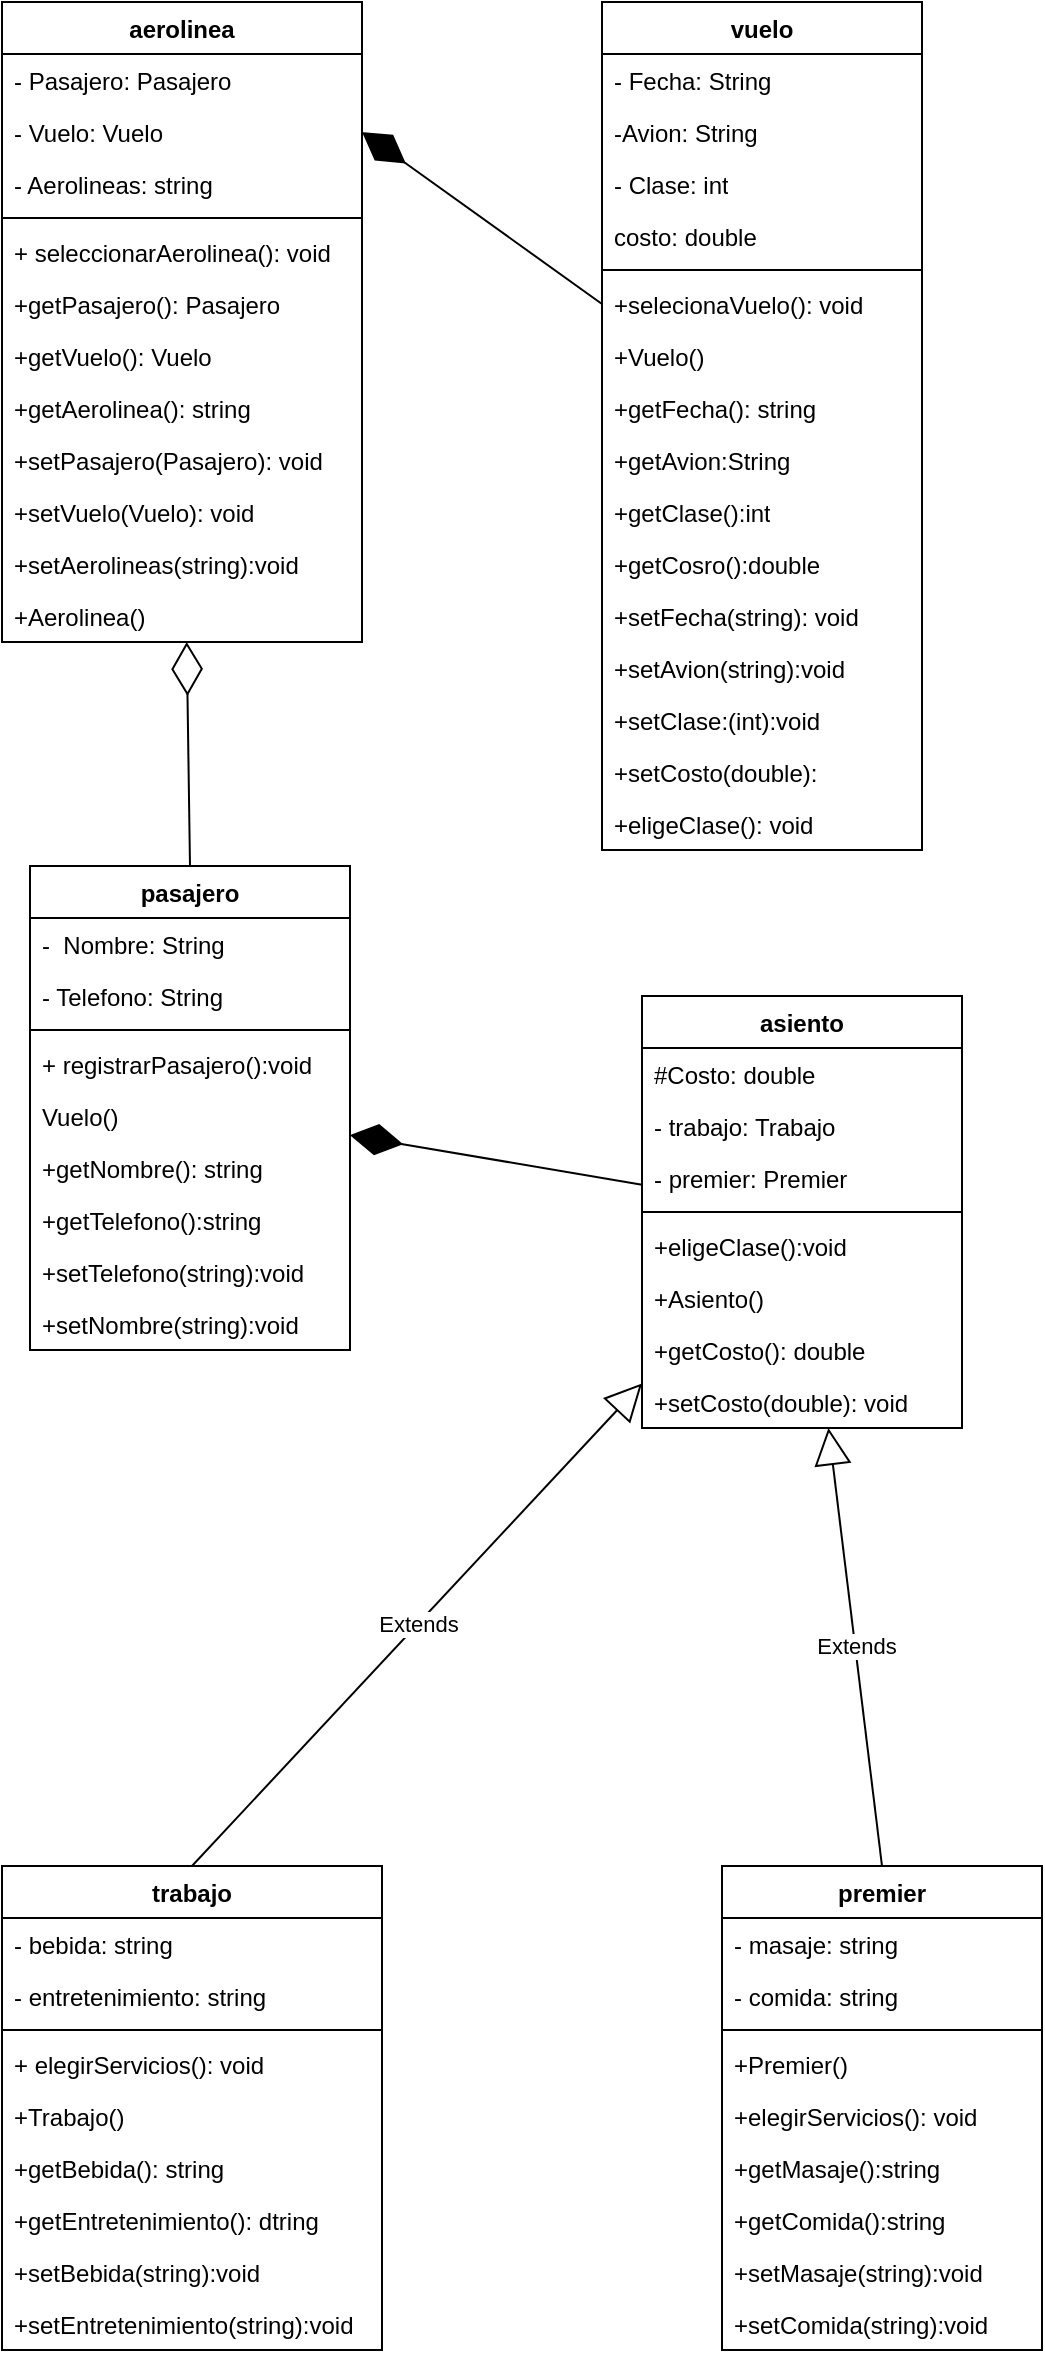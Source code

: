 <mxfile version="22.1.4" type="device">
  <diagram name="Página-1" id="77ShXTCJ7MXYuqzrP8pw">
    <mxGraphModel dx="1835" dy="985" grid="1" gridSize="10" guides="1" tooltips="1" connect="1" arrows="1" fold="1" page="1" pageScale="1" pageWidth="827" pageHeight="1169" math="0" shadow="0">
      <root>
        <mxCell id="0" />
        <mxCell id="1" parent="0" />
        <mxCell id="YgFtyjacOg7Y324W9q9b-9" value="trabajo" style="swimlane;fontStyle=1;align=center;verticalAlign=top;childLayout=stackLayout;horizontal=1;startSize=26;horizontalStack=0;resizeParent=1;resizeParentMax=0;resizeLast=0;collapsible=1;marginBottom=0;whiteSpace=wrap;html=1;" parent="1" vertex="1">
          <mxGeometry x="240" y="970" width="190" height="242" as="geometry" />
        </mxCell>
        <mxCell id="tMGgmh7V8gWzX5c-JwXa-6" value="- bebida: string" style="text;strokeColor=none;fillColor=none;align=left;verticalAlign=top;spacingLeft=4;spacingRight=4;overflow=hidden;rotatable=0;points=[[0,0.5],[1,0.5]];portConstraint=eastwest;whiteSpace=wrap;html=1;" parent="YgFtyjacOg7Y324W9q9b-9" vertex="1">
          <mxGeometry y="26" width="190" height="26" as="geometry" />
        </mxCell>
        <mxCell id="tMGgmh7V8gWzX5c-JwXa-5" value="- entretenimiento: string" style="text;strokeColor=none;fillColor=none;align=left;verticalAlign=top;spacingLeft=4;spacingRight=4;overflow=hidden;rotatable=0;points=[[0,0.5],[1,0.5]];portConstraint=eastwest;whiteSpace=wrap;html=1;" parent="YgFtyjacOg7Y324W9q9b-9" vertex="1">
          <mxGeometry y="52" width="190" height="26" as="geometry" />
        </mxCell>
        <mxCell id="YgFtyjacOg7Y324W9q9b-11" value="" style="line;strokeWidth=1;fillColor=none;align=left;verticalAlign=middle;spacingTop=-1;spacingLeft=3;spacingRight=3;rotatable=0;labelPosition=right;points=[];portConstraint=eastwest;strokeColor=inherit;" parent="YgFtyjacOg7Y324W9q9b-9" vertex="1">
          <mxGeometry y="78" width="190" height="8" as="geometry" />
        </mxCell>
        <mxCell id="tMGgmh7V8gWzX5c-JwXa-9" value="+ elegirServicios(): void" style="text;strokeColor=none;fillColor=none;align=left;verticalAlign=top;spacingLeft=4;spacingRight=4;overflow=hidden;rotatable=0;points=[[0,0.5],[1,0.5]];portConstraint=eastwest;whiteSpace=wrap;html=1;" parent="YgFtyjacOg7Y324W9q9b-9" vertex="1">
          <mxGeometry y="86" width="190" height="26" as="geometry" />
        </mxCell>
        <mxCell id="r8KBshMhkDIEAl3A9kkm-49" value="+Trabajo()" style="text;strokeColor=none;fillColor=none;align=left;verticalAlign=top;spacingLeft=4;spacingRight=4;overflow=hidden;rotatable=0;points=[[0,0.5],[1,0.5]];portConstraint=eastwest;whiteSpace=wrap;html=1;" vertex="1" parent="YgFtyjacOg7Y324W9q9b-9">
          <mxGeometry y="112" width="190" height="26" as="geometry" />
        </mxCell>
        <mxCell id="r8KBshMhkDIEAl3A9kkm-48" value="+getBebida(): string" style="text;strokeColor=none;fillColor=none;align=left;verticalAlign=top;spacingLeft=4;spacingRight=4;overflow=hidden;rotatable=0;points=[[0,0.5],[1,0.5]];portConstraint=eastwest;whiteSpace=wrap;html=1;" vertex="1" parent="YgFtyjacOg7Y324W9q9b-9">
          <mxGeometry y="138" width="190" height="26" as="geometry" />
        </mxCell>
        <mxCell id="r8KBshMhkDIEAl3A9kkm-47" value="+getEntretenimiento(): dtring" style="text;strokeColor=none;fillColor=none;align=left;verticalAlign=top;spacingLeft=4;spacingRight=4;overflow=hidden;rotatable=0;points=[[0,0.5],[1,0.5]];portConstraint=eastwest;whiteSpace=wrap;html=1;" vertex="1" parent="YgFtyjacOg7Y324W9q9b-9">
          <mxGeometry y="164" width="190" height="26" as="geometry" />
        </mxCell>
        <mxCell id="r8KBshMhkDIEAl3A9kkm-46" value="+setBebida(string):void&amp;nbsp;" style="text;strokeColor=none;fillColor=none;align=left;verticalAlign=top;spacingLeft=4;spacingRight=4;overflow=hidden;rotatable=0;points=[[0,0.5],[1,0.5]];portConstraint=eastwest;whiteSpace=wrap;html=1;" vertex="1" parent="YgFtyjacOg7Y324W9q9b-9">
          <mxGeometry y="190" width="190" height="26" as="geometry" />
        </mxCell>
        <mxCell id="r8KBshMhkDIEAl3A9kkm-53" value="+setEntretenimiento(string):void" style="text;strokeColor=none;fillColor=none;align=left;verticalAlign=top;spacingLeft=4;spacingRight=4;overflow=hidden;rotatable=0;points=[[0,0.5],[1,0.5]];portConstraint=eastwest;whiteSpace=wrap;html=1;" vertex="1" parent="YgFtyjacOg7Y324W9q9b-9">
          <mxGeometry y="216" width="190" height="26" as="geometry" />
        </mxCell>
        <mxCell id="YgFtyjacOg7Y324W9q9b-13" value="premier" style="swimlane;fontStyle=1;align=center;verticalAlign=top;childLayout=stackLayout;horizontal=1;startSize=26;horizontalStack=0;resizeParent=1;resizeParentMax=0;resizeLast=0;collapsible=1;marginBottom=0;whiteSpace=wrap;html=1;" parent="1" vertex="1">
          <mxGeometry x="600" y="970" width="160" height="242" as="geometry" />
        </mxCell>
        <mxCell id="tMGgmh7V8gWzX5c-JwXa-11" value="- masaje: string" style="text;strokeColor=none;fillColor=none;align=left;verticalAlign=top;spacingLeft=4;spacingRight=4;overflow=hidden;rotatable=0;points=[[0,0.5],[1,0.5]];portConstraint=eastwest;whiteSpace=wrap;html=1;" parent="YgFtyjacOg7Y324W9q9b-13" vertex="1">
          <mxGeometry y="26" width="160" height="26" as="geometry" />
        </mxCell>
        <mxCell id="tMGgmh7V8gWzX5c-JwXa-12" value="- comida: string" style="text;strokeColor=none;fillColor=none;align=left;verticalAlign=top;spacingLeft=4;spacingRight=4;overflow=hidden;rotatable=0;points=[[0,0.5],[1,0.5]];portConstraint=eastwest;whiteSpace=wrap;html=1;" parent="YgFtyjacOg7Y324W9q9b-13" vertex="1">
          <mxGeometry y="52" width="160" height="26" as="geometry" />
        </mxCell>
        <mxCell id="YgFtyjacOg7Y324W9q9b-15" value="" style="line;strokeWidth=1;fillColor=none;align=left;verticalAlign=middle;spacingTop=-1;spacingLeft=3;spacingRight=3;rotatable=0;labelPosition=right;points=[];portConstraint=eastwest;strokeColor=inherit;" parent="YgFtyjacOg7Y324W9q9b-13" vertex="1">
          <mxGeometry y="78" width="160" height="8" as="geometry" />
        </mxCell>
        <mxCell id="YgFtyjacOg7Y324W9q9b-16" value="+Premier()" style="text;strokeColor=none;fillColor=none;align=left;verticalAlign=top;spacingLeft=4;spacingRight=4;overflow=hidden;rotatable=0;points=[[0,0.5],[1,0.5]];portConstraint=eastwest;whiteSpace=wrap;html=1;" parent="YgFtyjacOg7Y324W9q9b-13" vertex="1">
          <mxGeometry y="86" width="160" height="26" as="geometry" />
        </mxCell>
        <mxCell id="tMGgmh7V8gWzX5c-JwXa-15" value="+elegirServicios(): void" style="text;strokeColor=none;fillColor=none;align=left;verticalAlign=top;spacingLeft=4;spacingRight=4;overflow=hidden;rotatable=0;points=[[0,0.5],[1,0.5]];portConstraint=eastwest;whiteSpace=wrap;html=1;" parent="YgFtyjacOg7Y324W9q9b-13" vertex="1">
          <mxGeometry y="112" width="160" height="26" as="geometry" />
        </mxCell>
        <mxCell id="r8KBshMhkDIEAl3A9kkm-59" value="+getMasaje():string" style="text;strokeColor=none;fillColor=none;align=left;verticalAlign=top;spacingLeft=4;spacingRight=4;overflow=hidden;rotatable=0;points=[[0,0.5],[1,0.5]];portConstraint=eastwest;whiteSpace=wrap;html=1;" vertex="1" parent="YgFtyjacOg7Y324W9q9b-13">
          <mxGeometry y="138" width="160" height="26" as="geometry" />
        </mxCell>
        <mxCell id="r8KBshMhkDIEAl3A9kkm-58" value="+getComida():string" style="text;strokeColor=none;fillColor=none;align=left;verticalAlign=top;spacingLeft=4;spacingRight=4;overflow=hidden;rotatable=0;points=[[0,0.5],[1,0.5]];portConstraint=eastwest;whiteSpace=wrap;html=1;" vertex="1" parent="YgFtyjacOg7Y324W9q9b-13">
          <mxGeometry y="164" width="160" height="26" as="geometry" />
        </mxCell>
        <mxCell id="r8KBshMhkDIEAl3A9kkm-57" value="+setMasaje(string):void" style="text;strokeColor=none;fillColor=none;align=left;verticalAlign=top;spacingLeft=4;spacingRight=4;overflow=hidden;rotatable=0;points=[[0,0.5],[1,0.5]];portConstraint=eastwest;whiteSpace=wrap;html=1;" vertex="1" parent="YgFtyjacOg7Y324W9q9b-13">
          <mxGeometry y="190" width="160" height="26" as="geometry" />
        </mxCell>
        <mxCell id="r8KBshMhkDIEAl3A9kkm-56" value="+setComida(string):void" style="text;strokeColor=none;fillColor=none;align=left;verticalAlign=top;spacingLeft=4;spacingRight=4;overflow=hidden;rotatable=0;points=[[0,0.5],[1,0.5]];portConstraint=eastwest;whiteSpace=wrap;html=1;" vertex="1" parent="YgFtyjacOg7Y324W9q9b-13">
          <mxGeometry y="216" width="160" height="26" as="geometry" />
        </mxCell>
        <mxCell id="YgFtyjacOg7Y324W9q9b-21" value="asiento" style="swimlane;fontStyle=1;align=center;verticalAlign=top;childLayout=stackLayout;horizontal=1;startSize=26;horizontalStack=0;resizeParent=1;resizeParentMax=0;resizeLast=0;collapsible=1;marginBottom=0;whiteSpace=wrap;html=1;" parent="1" vertex="1">
          <mxGeometry x="560" y="535" width="160" height="216" as="geometry" />
        </mxCell>
        <mxCell id="YgFtyjacOg7Y324W9q9b-22" value="#Costo: double" style="text;strokeColor=none;fillColor=none;align=left;verticalAlign=top;spacingLeft=4;spacingRight=4;overflow=hidden;rotatable=0;points=[[0,0.5],[1,0.5]];portConstraint=eastwest;whiteSpace=wrap;html=1;" parent="YgFtyjacOg7Y324W9q9b-21" vertex="1">
          <mxGeometry y="26" width="160" height="26" as="geometry" />
        </mxCell>
        <mxCell id="r8KBshMhkDIEAl3A9kkm-43" value="- trabajo: Trabajo" style="text;strokeColor=none;fillColor=none;align=left;verticalAlign=top;spacingLeft=4;spacingRight=4;overflow=hidden;rotatable=0;points=[[0,0.5],[1,0.5]];portConstraint=eastwest;whiteSpace=wrap;html=1;" vertex="1" parent="YgFtyjacOg7Y324W9q9b-21">
          <mxGeometry y="52" width="160" height="26" as="geometry" />
        </mxCell>
        <mxCell id="r8KBshMhkDIEAl3A9kkm-42" value="- premier: Premier" style="text;strokeColor=none;fillColor=none;align=left;verticalAlign=top;spacingLeft=4;spacingRight=4;overflow=hidden;rotatable=0;points=[[0,0.5],[1,0.5]];portConstraint=eastwest;whiteSpace=wrap;html=1;" vertex="1" parent="YgFtyjacOg7Y324W9q9b-21">
          <mxGeometry y="78" width="160" height="26" as="geometry" />
        </mxCell>
        <mxCell id="YgFtyjacOg7Y324W9q9b-23" value="" style="line;strokeWidth=1;fillColor=none;align=left;verticalAlign=middle;spacingTop=-1;spacingLeft=3;spacingRight=3;rotatable=0;labelPosition=right;points=[];portConstraint=eastwest;strokeColor=inherit;" parent="YgFtyjacOg7Y324W9q9b-21" vertex="1">
          <mxGeometry y="104" width="160" height="8" as="geometry" />
        </mxCell>
        <mxCell id="YgFtyjacOg7Y324W9q9b-24" value="+eligeClase():void" style="text;strokeColor=none;fillColor=none;align=left;verticalAlign=top;spacingLeft=4;spacingRight=4;overflow=hidden;rotatable=0;points=[[0,0.5],[1,0.5]];portConstraint=eastwest;whiteSpace=wrap;html=1;" parent="YgFtyjacOg7Y324W9q9b-21" vertex="1">
          <mxGeometry y="112" width="160" height="26" as="geometry" />
        </mxCell>
        <mxCell id="r8KBshMhkDIEAl3A9kkm-39" value="+Asiento()" style="text;strokeColor=none;fillColor=none;align=left;verticalAlign=top;spacingLeft=4;spacingRight=4;overflow=hidden;rotatable=0;points=[[0,0.5],[1,0.5]];portConstraint=eastwest;whiteSpace=wrap;html=1;" vertex="1" parent="YgFtyjacOg7Y324W9q9b-21">
          <mxGeometry y="138" width="160" height="26" as="geometry" />
        </mxCell>
        <mxCell id="r8KBshMhkDIEAl3A9kkm-38" value="+getCosto(): double" style="text;strokeColor=none;fillColor=none;align=left;verticalAlign=top;spacingLeft=4;spacingRight=4;overflow=hidden;rotatable=0;points=[[0,0.5],[1,0.5]];portConstraint=eastwest;whiteSpace=wrap;html=1;" vertex="1" parent="YgFtyjacOg7Y324W9q9b-21">
          <mxGeometry y="164" width="160" height="26" as="geometry" />
        </mxCell>
        <mxCell id="r8KBshMhkDIEAl3A9kkm-37" value="+setCosto(double): void" style="text;strokeColor=none;fillColor=none;align=left;verticalAlign=top;spacingLeft=4;spacingRight=4;overflow=hidden;rotatable=0;points=[[0,0.5],[1,0.5]];portConstraint=eastwest;whiteSpace=wrap;html=1;" vertex="1" parent="YgFtyjacOg7Y324W9q9b-21">
          <mxGeometry y="190" width="160" height="26" as="geometry" />
        </mxCell>
        <mxCell id="YgFtyjacOg7Y324W9q9b-29" value="pasajero" style="swimlane;fontStyle=1;align=center;verticalAlign=top;childLayout=stackLayout;horizontal=1;startSize=26;horizontalStack=0;resizeParent=1;resizeParentMax=0;resizeLast=0;collapsible=1;marginBottom=0;whiteSpace=wrap;html=1;" parent="1" vertex="1">
          <mxGeometry x="254" y="470" width="160" height="242" as="geometry" />
        </mxCell>
        <mxCell id="YgFtyjacOg7Y324W9q9b-30" value="-&amp;nbsp; Nombre: String" style="text;strokeColor=none;fillColor=none;align=left;verticalAlign=top;spacingLeft=4;spacingRight=4;overflow=hidden;rotatable=0;points=[[0,0.5],[1,0.5]];portConstraint=eastwest;whiteSpace=wrap;html=1;" parent="YgFtyjacOg7Y324W9q9b-29" vertex="1">
          <mxGeometry y="26" width="160" height="26" as="geometry" />
        </mxCell>
        <mxCell id="tMGgmh7V8gWzX5c-JwXa-3" value="- Telefono: String" style="text;strokeColor=none;fillColor=none;align=left;verticalAlign=top;spacingLeft=4;spacingRight=4;overflow=hidden;rotatable=0;points=[[0,0.5],[1,0.5]];portConstraint=eastwest;whiteSpace=wrap;html=1;" parent="YgFtyjacOg7Y324W9q9b-29" vertex="1">
          <mxGeometry y="52" width="160" height="26" as="geometry" />
        </mxCell>
        <mxCell id="YgFtyjacOg7Y324W9q9b-31" value="" style="line;strokeWidth=1;fillColor=none;align=left;verticalAlign=middle;spacingTop=-1;spacingLeft=3;spacingRight=3;rotatable=0;labelPosition=right;points=[];portConstraint=eastwest;strokeColor=inherit;" parent="YgFtyjacOg7Y324W9q9b-29" vertex="1">
          <mxGeometry y="78" width="160" height="8" as="geometry" />
        </mxCell>
        <mxCell id="YgFtyjacOg7Y324W9q9b-32" value="+ registrarPasajero():void" style="text;strokeColor=none;fillColor=none;align=left;verticalAlign=top;spacingLeft=4;spacingRight=4;overflow=hidden;rotatable=0;points=[[0,0.5],[1,0.5]];portConstraint=eastwest;whiteSpace=wrap;html=1;" parent="YgFtyjacOg7Y324W9q9b-29" vertex="1">
          <mxGeometry y="86" width="160" height="26" as="geometry" />
        </mxCell>
        <mxCell id="r8KBshMhkDIEAl3A9kkm-45" value="Vuelo()" style="text;strokeColor=none;fillColor=none;align=left;verticalAlign=top;spacingLeft=4;spacingRight=4;overflow=hidden;rotatable=0;points=[[0,0.5],[1,0.5]];portConstraint=eastwest;whiteSpace=wrap;html=1;" vertex="1" parent="YgFtyjacOg7Y324W9q9b-29">
          <mxGeometry y="112" width="160" height="26" as="geometry" />
        </mxCell>
        <mxCell id="r8KBshMhkDIEAl3A9kkm-32" value="+getNombre(): string" style="text;strokeColor=none;fillColor=none;align=left;verticalAlign=top;spacingLeft=4;spacingRight=4;overflow=hidden;rotatable=0;points=[[0,0.5],[1,0.5]];portConstraint=eastwest;whiteSpace=wrap;html=1;" vertex="1" parent="YgFtyjacOg7Y324W9q9b-29">
          <mxGeometry y="138" width="160" height="26" as="geometry" />
        </mxCell>
        <mxCell id="r8KBshMhkDIEAl3A9kkm-31" value="+getTelefono():string" style="text;strokeColor=none;fillColor=none;align=left;verticalAlign=top;spacingLeft=4;spacingRight=4;overflow=hidden;rotatable=0;points=[[0,0.5],[1,0.5]];portConstraint=eastwest;whiteSpace=wrap;html=1;" vertex="1" parent="YgFtyjacOg7Y324W9q9b-29">
          <mxGeometry y="164" width="160" height="26" as="geometry" />
        </mxCell>
        <mxCell id="r8KBshMhkDIEAl3A9kkm-30" value="+setTelefono(string):void" style="text;strokeColor=none;fillColor=none;align=left;verticalAlign=top;spacingLeft=4;spacingRight=4;overflow=hidden;rotatable=0;points=[[0,0.5],[1,0.5]];portConstraint=eastwest;whiteSpace=wrap;html=1;" vertex="1" parent="YgFtyjacOg7Y324W9q9b-29">
          <mxGeometry y="190" width="160" height="26" as="geometry" />
        </mxCell>
        <mxCell id="r8KBshMhkDIEAl3A9kkm-29" value="+setNombre(string):void" style="text;strokeColor=none;fillColor=none;align=left;verticalAlign=top;spacingLeft=4;spacingRight=4;overflow=hidden;rotatable=0;points=[[0,0.5],[1,0.5]];portConstraint=eastwest;whiteSpace=wrap;html=1;" vertex="1" parent="YgFtyjacOg7Y324W9q9b-29">
          <mxGeometry y="216" width="160" height="26" as="geometry" />
        </mxCell>
        <mxCell id="YgFtyjacOg7Y324W9q9b-33" value="vuelo" style="swimlane;fontStyle=1;align=center;verticalAlign=top;childLayout=stackLayout;horizontal=1;startSize=26;horizontalStack=0;resizeParent=1;resizeParentMax=0;resizeLast=0;collapsible=1;marginBottom=0;whiteSpace=wrap;html=1;" parent="1" vertex="1">
          <mxGeometry x="540" y="38" width="160" height="424" as="geometry" />
        </mxCell>
        <mxCell id="YgFtyjacOg7Y324W9q9b-43" value="- Fecha: String" style="text;strokeColor=none;fillColor=none;align=left;verticalAlign=top;spacingLeft=4;spacingRight=4;overflow=hidden;rotatable=0;points=[[0,0.5],[1,0.5]];portConstraint=eastwest;whiteSpace=wrap;html=1;" parent="YgFtyjacOg7Y324W9q9b-33" vertex="1">
          <mxGeometry y="26" width="160" height="26" as="geometry" />
        </mxCell>
        <mxCell id="YgFtyjacOg7Y324W9q9b-45" value="-Avion: String" style="text;strokeColor=none;fillColor=none;align=left;verticalAlign=top;spacingLeft=4;spacingRight=4;overflow=hidden;rotatable=0;points=[[0,0.5],[1,0.5]];portConstraint=eastwest;whiteSpace=wrap;html=1;" parent="YgFtyjacOg7Y324W9q9b-33" vertex="1">
          <mxGeometry y="52" width="160" height="26" as="geometry" />
        </mxCell>
        <mxCell id="r8KBshMhkDIEAl3A9kkm-16" value="- Clase: int" style="text;strokeColor=none;fillColor=none;align=left;verticalAlign=top;spacingLeft=4;spacingRight=4;overflow=hidden;rotatable=0;points=[[0,0.5],[1,0.5]];portConstraint=eastwest;whiteSpace=wrap;html=1;" vertex="1" parent="YgFtyjacOg7Y324W9q9b-33">
          <mxGeometry y="78" width="160" height="26" as="geometry" />
        </mxCell>
        <mxCell id="r8KBshMhkDIEAl3A9kkm-15" value="costo: double" style="text;strokeColor=none;fillColor=none;align=left;verticalAlign=top;spacingLeft=4;spacingRight=4;overflow=hidden;rotatable=0;points=[[0,0.5],[1,0.5]];portConstraint=eastwest;whiteSpace=wrap;html=1;" vertex="1" parent="YgFtyjacOg7Y324W9q9b-33">
          <mxGeometry y="104" width="160" height="26" as="geometry" />
        </mxCell>
        <mxCell id="YgFtyjacOg7Y324W9q9b-35" value="" style="line;strokeWidth=1;fillColor=none;align=left;verticalAlign=middle;spacingTop=-1;spacingLeft=3;spacingRight=3;rotatable=0;labelPosition=right;points=[];portConstraint=eastwest;strokeColor=inherit;" parent="YgFtyjacOg7Y324W9q9b-33" vertex="1">
          <mxGeometry y="130" width="160" height="8" as="geometry" />
        </mxCell>
        <mxCell id="YgFtyjacOg7Y324W9q9b-36" value="+selecionaVuelo(): void" style="text;strokeColor=none;fillColor=none;align=left;verticalAlign=top;spacingLeft=4;spacingRight=4;overflow=hidden;rotatable=0;points=[[0,0.5],[1,0.5]];portConstraint=eastwest;whiteSpace=wrap;html=1;" parent="YgFtyjacOg7Y324W9q9b-33" vertex="1">
          <mxGeometry y="138" width="160" height="26" as="geometry" />
        </mxCell>
        <mxCell id="r8KBshMhkDIEAl3A9kkm-44" value="+Vuelo()" style="text;strokeColor=none;fillColor=none;align=left;verticalAlign=top;spacingLeft=4;spacingRight=4;overflow=hidden;rotatable=0;points=[[0,0.5],[1,0.5]];portConstraint=eastwest;whiteSpace=wrap;html=1;" vertex="1" parent="YgFtyjacOg7Y324W9q9b-33">
          <mxGeometry y="164" width="160" height="26" as="geometry" />
        </mxCell>
        <mxCell id="r8KBshMhkDIEAl3A9kkm-21" value="+getFecha(): string" style="text;strokeColor=none;fillColor=none;align=left;verticalAlign=top;spacingLeft=4;spacingRight=4;overflow=hidden;rotatable=0;points=[[0,0.5],[1,0.5]];portConstraint=eastwest;whiteSpace=wrap;html=1;" vertex="1" parent="YgFtyjacOg7Y324W9q9b-33">
          <mxGeometry y="190" width="160" height="26" as="geometry" />
        </mxCell>
        <mxCell id="r8KBshMhkDIEAl3A9kkm-20" value="+getAvion:String" style="text;strokeColor=none;fillColor=none;align=left;verticalAlign=top;spacingLeft=4;spacingRight=4;overflow=hidden;rotatable=0;points=[[0,0.5],[1,0.5]];portConstraint=eastwest;whiteSpace=wrap;html=1;" vertex="1" parent="YgFtyjacOg7Y324W9q9b-33">
          <mxGeometry y="216" width="160" height="26" as="geometry" />
        </mxCell>
        <mxCell id="r8KBshMhkDIEAl3A9kkm-19" value="+getClase():int" style="text;strokeColor=none;fillColor=none;align=left;verticalAlign=top;spacingLeft=4;spacingRight=4;overflow=hidden;rotatable=0;points=[[0,0.5],[1,0.5]];portConstraint=eastwest;whiteSpace=wrap;html=1;" vertex="1" parent="YgFtyjacOg7Y324W9q9b-33">
          <mxGeometry y="242" width="160" height="26" as="geometry" />
        </mxCell>
        <mxCell id="r8KBshMhkDIEAl3A9kkm-18" value="+getCosro():double" style="text;strokeColor=none;fillColor=none;align=left;verticalAlign=top;spacingLeft=4;spacingRight=4;overflow=hidden;rotatable=0;points=[[0,0.5],[1,0.5]];portConstraint=eastwest;whiteSpace=wrap;html=1;" vertex="1" parent="YgFtyjacOg7Y324W9q9b-33">
          <mxGeometry y="268" width="160" height="26" as="geometry" />
        </mxCell>
        <mxCell id="r8KBshMhkDIEAl3A9kkm-17" value="+setFecha(string): void" style="text;strokeColor=none;fillColor=none;align=left;verticalAlign=top;spacingLeft=4;spacingRight=4;overflow=hidden;rotatable=0;points=[[0,0.5],[1,0.5]];portConstraint=eastwest;whiteSpace=wrap;html=1;" vertex="1" parent="YgFtyjacOg7Y324W9q9b-33">
          <mxGeometry y="294" width="160" height="26" as="geometry" />
        </mxCell>
        <mxCell id="r8KBshMhkDIEAl3A9kkm-26" value="+setAvion(string):void" style="text;strokeColor=none;fillColor=none;align=left;verticalAlign=top;spacingLeft=4;spacingRight=4;overflow=hidden;rotatable=0;points=[[0,0.5],[1,0.5]];portConstraint=eastwest;whiteSpace=wrap;html=1;" vertex="1" parent="YgFtyjacOg7Y324W9q9b-33">
          <mxGeometry y="320" width="160" height="26" as="geometry" />
        </mxCell>
        <mxCell id="r8KBshMhkDIEAl3A9kkm-25" value="+setClase:(int):void" style="text;strokeColor=none;fillColor=none;align=left;verticalAlign=top;spacingLeft=4;spacingRight=4;overflow=hidden;rotatable=0;points=[[0,0.5],[1,0.5]];portConstraint=eastwest;whiteSpace=wrap;html=1;" vertex="1" parent="YgFtyjacOg7Y324W9q9b-33">
          <mxGeometry y="346" width="160" height="26" as="geometry" />
        </mxCell>
        <mxCell id="r8KBshMhkDIEAl3A9kkm-24" value="+setCosto(double):" style="text;strokeColor=none;fillColor=none;align=left;verticalAlign=top;spacingLeft=4;spacingRight=4;overflow=hidden;rotatable=0;points=[[0,0.5],[1,0.5]];portConstraint=eastwest;whiteSpace=wrap;html=1;" vertex="1" parent="YgFtyjacOg7Y324W9q9b-33">
          <mxGeometry y="372" width="160" height="26" as="geometry" />
        </mxCell>
        <mxCell id="r8KBshMhkDIEAl3A9kkm-27" value="+eligeClase(): void" style="text;strokeColor=none;fillColor=none;align=left;verticalAlign=top;spacingLeft=4;spacingRight=4;overflow=hidden;rotatable=0;points=[[0,0.5],[1,0.5]];portConstraint=eastwest;whiteSpace=wrap;html=1;" vertex="1" parent="YgFtyjacOg7Y324W9q9b-33">
          <mxGeometry y="398" width="160" height="26" as="geometry" />
        </mxCell>
        <mxCell id="YgFtyjacOg7Y324W9q9b-37" value="aerolinea" style="swimlane;fontStyle=1;align=center;verticalAlign=top;childLayout=stackLayout;horizontal=1;startSize=26;horizontalStack=0;resizeParent=1;resizeParentMax=0;resizeLast=0;collapsible=1;marginBottom=0;whiteSpace=wrap;html=1;" parent="1" vertex="1">
          <mxGeometry x="240" y="38" width="180" height="320" as="geometry" />
        </mxCell>
        <mxCell id="YgFtyjacOg7Y324W9q9b-38" value="- Pasajero: Pasajero" style="text;strokeColor=none;fillColor=none;align=left;verticalAlign=top;spacingLeft=4;spacingRight=4;overflow=hidden;rotatable=0;points=[[0,0.5],[1,0.5]];portConstraint=eastwest;whiteSpace=wrap;html=1;" parent="YgFtyjacOg7Y324W9q9b-37" vertex="1">
          <mxGeometry y="26" width="180" height="26" as="geometry" />
        </mxCell>
        <mxCell id="YgFtyjacOg7Y324W9q9b-41" value="- Vuelo: Vuelo" style="text;strokeColor=none;fillColor=none;align=left;verticalAlign=top;spacingLeft=4;spacingRight=4;overflow=hidden;rotatable=0;points=[[0,0.5],[1,0.5]];portConstraint=eastwest;whiteSpace=wrap;html=1;" parent="YgFtyjacOg7Y324W9q9b-37" vertex="1">
          <mxGeometry y="52" width="180" height="26" as="geometry" />
        </mxCell>
        <mxCell id="r8KBshMhkDIEAl3A9kkm-3" value="- Aerolineas: string" style="text;strokeColor=none;fillColor=none;align=left;verticalAlign=top;spacingLeft=4;spacingRight=4;overflow=hidden;rotatable=0;points=[[0,0.5],[1,0.5]];portConstraint=eastwest;whiteSpace=wrap;html=1;" vertex="1" parent="YgFtyjacOg7Y324W9q9b-37">
          <mxGeometry y="78" width="180" height="26" as="geometry" />
        </mxCell>
        <mxCell id="YgFtyjacOg7Y324W9q9b-39" value="" style="line;strokeWidth=1;fillColor=none;align=left;verticalAlign=middle;spacingTop=-1;spacingLeft=3;spacingRight=3;rotatable=0;labelPosition=right;points=[];portConstraint=eastwest;strokeColor=inherit;" parent="YgFtyjacOg7Y324W9q9b-37" vertex="1">
          <mxGeometry y="104" width="180" height="8" as="geometry" />
        </mxCell>
        <mxCell id="YgFtyjacOg7Y324W9q9b-40" value="+ seleccionarAerolinea(): void" style="text;strokeColor=none;fillColor=none;align=left;verticalAlign=top;spacingLeft=4;spacingRight=4;overflow=hidden;rotatable=0;points=[[0,0.5],[1,0.5]];portConstraint=eastwest;whiteSpace=wrap;html=1;" parent="YgFtyjacOg7Y324W9q9b-37" vertex="1">
          <mxGeometry y="112" width="180" height="26" as="geometry" />
        </mxCell>
        <mxCell id="r8KBshMhkDIEAl3A9kkm-7" value="+getPasajero(): Pasajero" style="text;strokeColor=none;fillColor=none;align=left;verticalAlign=top;spacingLeft=4;spacingRight=4;overflow=hidden;rotatable=0;points=[[0,0.5],[1,0.5]];portConstraint=eastwest;whiteSpace=wrap;html=1;" vertex="1" parent="YgFtyjacOg7Y324W9q9b-37">
          <mxGeometry y="138" width="180" height="26" as="geometry" />
        </mxCell>
        <mxCell id="r8KBshMhkDIEAl3A9kkm-6" value="+getVuelo(): Vuelo" style="text;strokeColor=none;fillColor=none;align=left;verticalAlign=top;spacingLeft=4;spacingRight=4;overflow=hidden;rotatable=0;points=[[0,0.5],[1,0.5]];portConstraint=eastwest;whiteSpace=wrap;html=1;" vertex="1" parent="YgFtyjacOg7Y324W9q9b-37">
          <mxGeometry y="164" width="180" height="26" as="geometry" />
        </mxCell>
        <mxCell id="r8KBshMhkDIEAl3A9kkm-5" value="+getAerolinea(): string" style="text;strokeColor=none;fillColor=none;align=left;verticalAlign=top;spacingLeft=4;spacingRight=4;overflow=hidden;rotatable=0;points=[[0,0.5],[1,0.5]];portConstraint=eastwest;whiteSpace=wrap;html=1;" vertex="1" parent="YgFtyjacOg7Y324W9q9b-37">
          <mxGeometry y="190" width="180" height="26" as="geometry" />
        </mxCell>
        <mxCell id="r8KBshMhkDIEAl3A9kkm-4" value="+setPasajero(Pasajero): void" style="text;strokeColor=none;fillColor=none;align=left;verticalAlign=top;spacingLeft=4;spacingRight=4;overflow=hidden;rotatable=0;points=[[0,0.5],[1,0.5]];portConstraint=eastwest;whiteSpace=wrap;html=1;" vertex="1" parent="YgFtyjacOg7Y324W9q9b-37">
          <mxGeometry y="216" width="180" height="26" as="geometry" />
        </mxCell>
        <mxCell id="r8KBshMhkDIEAl3A9kkm-14" value="+setVuelo(Vuelo): void&lt;br&gt;" style="text;strokeColor=none;fillColor=none;align=left;verticalAlign=top;spacingLeft=4;spacingRight=4;overflow=hidden;rotatable=0;points=[[0,0.5],[1,0.5]];portConstraint=eastwest;whiteSpace=wrap;html=1;" vertex="1" parent="YgFtyjacOg7Y324W9q9b-37">
          <mxGeometry y="242" width="180" height="26" as="geometry" />
        </mxCell>
        <mxCell id="r8KBshMhkDIEAl3A9kkm-13" value="+setAerolineas(string):void" style="text;strokeColor=none;fillColor=none;align=left;verticalAlign=top;spacingLeft=4;spacingRight=4;overflow=hidden;rotatable=0;points=[[0,0.5],[1,0.5]];portConstraint=eastwest;whiteSpace=wrap;html=1;" vertex="1" parent="YgFtyjacOg7Y324W9q9b-37">
          <mxGeometry y="268" width="180" height="26" as="geometry" />
        </mxCell>
        <mxCell id="r8KBshMhkDIEAl3A9kkm-22" value="+Aerolinea()" style="text;strokeColor=none;fillColor=none;align=left;verticalAlign=top;spacingLeft=4;spacingRight=4;overflow=hidden;rotatable=0;points=[[0,0.5],[1,0.5]];portConstraint=eastwest;whiteSpace=wrap;html=1;" vertex="1" parent="YgFtyjacOg7Y324W9q9b-37">
          <mxGeometry y="294" width="180" height="26" as="geometry" />
        </mxCell>
        <mxCell id="tMGgmh7V8gWzX5c-JwXa-17" value="" style="endArrow=diamondThin;endFill=1;endSize=24;html=1;rounded=0;exitX=0;exitY=0.5;exitDx=0;exitDy=0;entryX=1;entryY=0.5;entryDx=0;entryDy=0;" parent="1" source="YgFtyjacOg7Y324W9q9b-36" target="YgFtyjacOg7Y324W9q9b-41" edge="1">
          <mxGeometry width="160" relative="1" as="geometry">
            <mxPoint x="150" y="270" as="sourcePoint" />
            <mxPoint x="370" y="200" as="targetPoint" />
          </mxGeometry>
        </mxCell>
        <mxCell id="tMGgmh7V8gWzX5c-JwXa-18" value="" style="endArrow=diamondThin;endFill=0;endSize=24;html=1;rounded=0;exitX=0.5;exitY=0;exitDx=0;exitDy=0;" parent="1" source="YgFtyjacOg7Y324W9q9b-29" target="YgFtyjacOg7Y324W9q9b-37" edge="1">
          <mxGeometry width="160" relative="1" as="geometry">
            <mxPoint x="120" y="594" as="sourcePoint" />
            <mxPoint x="290" y="460" as="targetPoint" />
          </mxGeometry>
        </mxCell>
        <mxCell id="tMGgmh7V8gWzX5c-JwXa-19" value="" style="endArrow=diamondThin;endFill=1;endSize=24;html=1;rounded=0;" parent="1" source="YgFtyjacOg7Y324W9q9b-21" target="YgFtyjacOg7Y324W9q9b-29" edge="1">
          <mxGeometry width="160" relative="1" as="geometry">
            <mxPoint x="230" y="1012" as="sourcePoint" />
            <mxPoint x="382.436" y="750" as="targetPoint" />
          </mxGeometry>
        </mxCell>
        <mxCell id="tMGgmh7V8gWzX5c-JwXa-21" value="Extends" style="endArrow=block;endSize=16;endFill=0;html=1;rounded=0;exitX=0.5;exitY=0;exitDx=0;exitDy=0;" parent="1" source="YgFtyjacOg7Y324W9q9b-9" target="YgFtyjacOg7Y324W9q9b-21" edge="1">
          <mxGeometry width="160" relative="1" as="geometry">
            <mxPoint x="120" y="884" as="sourcePoint" />
            <mxPoint x="280" y="884" as="targetPoint" />
          </mxGeometry>
        </mxCell>
        <mxCell id="tMGgmh7V8gWzX5c-JwXa-22" value="Extends" style="endArrow=block;endSize=16;endFill=0;html=1;rounded=0;exitX=0.5;exitY=0;exitDx=0;exitDy=0;" parent="1" source="YgFtyjacOg7Y324W9q9b-13" target="YgFtyjacOg7Y324W9q9b-21" edge="1">
          <mxGeometry width="160" relative="1" as="geometry">
            <mxPoint x="120" y="884" as="sourcePoint" />
            <mxPoint x="280" y="884" as="targetPoint" />
          </mxGeometry>
        </mxCell>
      </root>
    </mxGraphModel>
  </diagram>
</mxfile>
